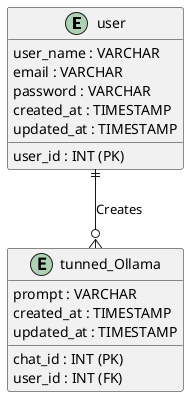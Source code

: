 @startuml ERD
Entity user {
    user_id : INT (PK)
    user_name : VARCHAR
    email : VARCHAR
    password : VARCHAR
    created_at : TIMESTAMP
    updated_at : TIMESTAMP
}

Entity tunned_Ollama{ 
    chat_id : INT (PK) 
    prompt : VARCHAR
    created_at : TIMESTAMP
    updated_at : TIMESTAMP
    user_id : INT (FK)
} 

user ||--o{ tunned_Ollama : Creates



@enduml 